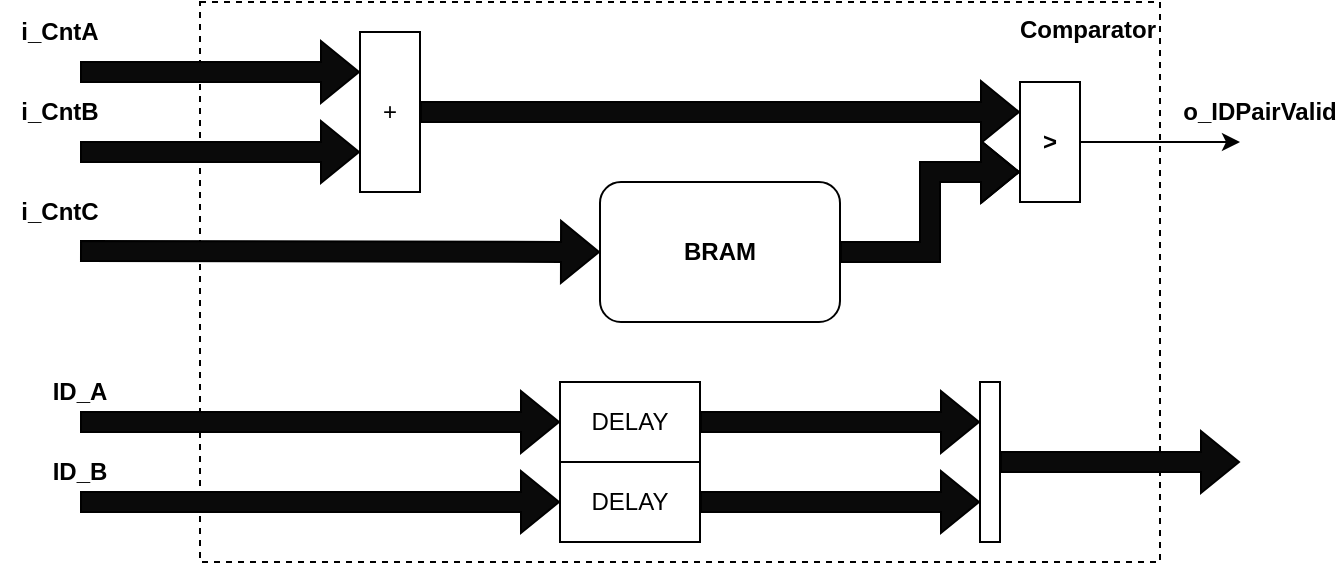 <mxfile version="24.4.13" type="device" pages="2">
  <diagram name="cmp" id="C-ru3QSlHD4g3-aie_iI">
    <mxGraphModel dx="1359" dy="963" grid="1" gridSize="10" guides="1" tooltips="1" connect="1" arrows="1" fold="1" page="1" pageScale="1" pageWidth="850" pageHeight="1100" math="0" shadow="0">
      <root>
        <mxCell id="0" />
        <mxCell id="1" parent="0" />
        <mxCell id="Mh98w-Ku2M0GA1me9Cvf-1" value="&lt;b&gt;Comparator&lt;/b&gt;" style="rounded=0;whiteSpace=wrap;html=1;dashed=1;verticalAlign=top;align=right;" parent="1" vertex="1">
          <mxGeometry x="160" y="480" width="480" height="280" as="geometry" />
        </mxCell>
        <mxCell id="Mh98w-Ku2M0GA1me9Cvf-2" value="+" style="rounded=0;whiteSpace=wrap;html=1;" parent="1" vertex="1">
          <mxGeometry x="240" y="495" width="30" height="80" as="geometry" />
        </mxCell>
        <mxCell id="Mh98w-Ku2M0GA1me9Cvf-4" value="" style="shape=flexArrow;endArrow=classic;html=1;rounded=0;entryX=0;entryY=0.25;entryDx=0;entryDy=0;fillColor=#0A0A0A;" parent="1" target="Mh98w-Ku2M0GA1me9Cvf-2" edge="1">
          <mxGeometry width="50" height="50" relative="1" as="geometry">
            <mxPoint x="100" y="515" as="sourcePoint" />
            <mxPoint x="450" y="510" as="targetPoint" />
          </mxGeometry>
        </mxCell>
        <mxCell id="Mh98w-Ku2M0GA1me9Cvf-5" value="" style="shape=flexArrow;endArrow=classic;html=1;rounded=0;entryX=0;entryY=0.75;entryDx=0;entryDy=0;fillColor=#0A0A0A;" parent="1" edge="1" target="Mh98w-Ku2M0GA1me9Cvf-2">
          <mxGeometry width="50" height="50" relative="1" as="geometry">
            <mxPoint x="100" y="555" as="sourcePoint" />
            <mxPoint x="240" y="530" as="targetPoint" />
          </mxGeometry>
        </mxCell>
        <mxCell id="Mh98w-Ku2M0GA1me9Cvf-6" value="" style="shape=flexArrow;endArrow=classic;html=1;rounded=0;fillColor=#0A0A0A;entryX=0;entryY=0.5;entryDx=0;entryDy=0;" parent="1" target="Mh98w-Ku2M0GA1me9Cvf-13" edge="1">
          <mxGeometry width="50" height="50" relative="1" as="geometry">
            <mxPoint x="100" y="604.5" as="sourcePoint" />
            <mxPoint x="340" y="604.5" as="targetPoint" />
          </mxGeometry>
        </mxCell>
        <mxCell id="Mh98w-Ku2M0GA1me9Cvf-7" value="" style="shape=flexArrow;endArrow=classic;html=1;rounded=0;entryX=0;entryY=0.25;entryDx=0;entryDy=0;fillColor=#0A0A0A;exitX=1;exitY=0.5;exitDx=0;exitDy=0;" parent="1" source="Mh98w-Ku2M0GA1me9Cvf-2" target="qnvm12OApcXYjSJxWe75-1" edge="1">
          <mxGeometry width="50" height="50" relative="1" as="geometry">
            <mxPoint x="110" y="500" as="sourcePoint" />
            <mxPoint x="340" y="510" as="targetPoint" />
          </mxGeometry>
        </mxCell>
        <mxCell id="Mh98w-Ku2M0GA1me9Cvf-9" value="&lt;b&gt;i_CntA&lt;/b&gt;" style="text;html=1;align=center;verticalAlign=middle;whiteSpace=wrap;rounded=0;" parent="1" vertex="1">
          <mxGeometry x="60" y="480" width="60" height="30" as="geometry" />
        </mxCell>
        <mxCell id="Mh98w-Ku2M0GA1me9Cvf-11" value="&lt;b&gt;i_CntB&lt;/b&gt;" style="text;html=1;align=center;verticalAlign=middle;whiteSpace=wrap;rounded=0;" parent="1" vertex="1">
          <mxGeometry x="60" y="520" width="60" height="30" as="geometry" />
        </mxCell>
        <mxCell id="Mh98w-Ku2M0GA1me9Cvf-12" value="&lt;b&gt;i_CntC&lt;/b&gt;" style="text;html=1;align=center;verticalAlign=middle;whiteSpace=wrap;rounded=0;" parent="1" vertex="1">
          <mxGeometry x="60" y="570" width="60" height="30" as="geometry" />
        </mxCell>
        <mxCell id="Mh98w-Ku2M0GA1me9Cvf-13" value="&lt;b&gt;BRAM&lt;/b&gt;" style="rounded=1;whiteSpace=wrap;html=1;" parent="1" vertex="1">
          <mxGeometry x="360" y="570" width="120" height="70" as="geometry" />
        </mxCell>
        <mxCell id="Mh98w-Ku2M0GA1me9Cvf-15" value="" style="shape=flexArrow;endArrow=classic;html=1;rounded=0;fillColor=#0A0A0A;entryX=0;entryY=0.5;entryDx=0;entryDy=0;" parent="1" edge="1" target="Mh98w-Ku2M0GA1me9Cvf-19">
          <mxGeometry width="50" height="50" relative="1" as="geometry">
            <mxPoint x="100" y="690" as="sourcePoint" />
            <mxPoint x="340" y="690" as="targetPoint" />
          </mxGeometry>
        </mxCell>
        <mxCell id="Mh98w-Ku2M0GA1me9Cvf-16" value="" style="shape=flexArrow;endArrow=classic;html=1;rounded=0;fillColor=#0A0A0A;entryX=0;entryY=0.5;entryDx=0;entryDy=0;" parent="1" edge="1" target="Mh98w-Ku2M0GA1me9Cvf-20">
          <mxGeometry width="50" height="50" relative="1" as="geometry">
            <mxPoint x="100" y="730" as="sourcePoint" />
            <mxPoint x="340" y="730" as="targetPoint" />
          </mxGeometry>
        </mxCell>
        <mxCell id="Mh98w-Ku2M0GA1me9Cvf-17" value="&lt;b&gt;ID_A&lt;/b&gt;" style="text;html=1;align=center;verticalAlign=middle;whiteSpace=wrap;rounded=0;" parent="1" vertex="1">
          <mxGeometry x="70" y="660" width="60" height="30" as="geometry" />
        </mxCell>
        <mxCell id="Mh98w-Ku2M0GA1me9Cvf-18" value="&lt;b&gt;ID_B&lt;/b&gt;" style="text;html=1;align=center;verticalAlign=middle;whiteSpace=wrap;rounded=0;" parent="1" vertex="1">
          <mxGeometry x="70" y="700" width="60" height="30" as="geometry" />
        </mxCell>
        <mxCell id="Mh98w-Ku2M0GA1me9Cvf-19" value="DELAY" style="rounded=0;whiteSpace=wrap;html=1;" parent="1" vertex="1">
          <mxGeometry x="340" y="670" width="70" height="40" as="geometry" />
        </mxCell>
        <mxCell id="Mh98w-Ku2M0GA1me9Cvf-20" value="DELAY" style="rounded=0;whiteSpace=wrap;html=1;" parent="1" vertex="1">
          <mxGeometry x="340" y="710" width="70" height="40" as="geometry" />
        </mxCell>
        <mxCell id="Mh98w-Ku2M0GA1me9Cvf-21" value="" style="shape=flexArrow;endArrow=classic;html=1;rounded=0;fillColor=#0A0A0A;exitX=1;exitY=0.5;exitDx=0;exitDy=0;" parent="1" edge="1" source="Mh98w-Ku2M0GA1me9Cvf-19">
          <mxGeometry width="50" height="50" relative="1" as="geometry">
            <mxPoint x="425" y="690" as="sourcePoint" />
            <mxPoint x="550" y="690" as="targetPoint" />
          </mxGeometry>
        </mxCell>
        <mxCell id="Mh98w-Ku2M0GA1me9Cvf-22" value="" style="shape=flexArrow;endArrow=classic;html=1;rounded=0;fillColor=#0A0A0A;exitX=1;exitY=0.5;exitDx=0;exitDy=0;" parent="1" edge="1" source="Mh98w-Ku2M0GA1me9Cvf-20">
          <mxGeometry width="50" height="50" relative="1" as="geometry">
            <mxPoint x="430" y="729.5" as="sourcePoint" />
            <mxPoint x="550" y="730" as="targetPoint" />
          </mxGeometry>
        </mxCell>
        <mxCell id="Mh98w-Ku2M0GA1me9Cvf-23" value="&lt;b&gt;o_IDPairValid&lt;/b&gt;" style="text;html=1;align=center;verticalAlign=middle;whiteSpace=wrap;rounded=0;" parent="1" vertex="1">
          <mxGeometry x="660" y="520" width="60" height="30" as="geometry" />
        </mxCell>
        <mxCell id="qnvm12OApcXYjSJxWe75-1" value="&amp;gt;" style="rounded=0;whiteSpace=wrap;html=1;fontStyle=1" vertex="1" parent="1">
          <mxGeometry x="570" y="520" width="30" height="60" as="geometry" />
        </mxCell>
        <mxCell id="qnvm12OApcXYjSJxWe75-2" value="" style="endArrow=classic;html=1;rounded=0;exitX=1;exitY=0.5;exitDx=0;exitDy=0;" edge="1" parent="1" source="qnvm12OApcXYjSJxWe75-1">
          <mxGeometry width="50" height="50" relative="1" as="geometry">
            <mxPoint x="400" y="590" as="sourcePoint" />
            <mxPoint x="680" y="550" as="targetPoint" />
          </mxGeometry>
        </mxCell>
        <mxCell id="qnvm12OApcXYjSJxWe75-3" value="" style="shape=flexArrow;endArrow=classic;html=1;rounded=0;fillColor=#0A0A0A;exitX=1;exitY=0.5;exitDx=0;exitDy=0;entryX=0;entryY=0.75;entryDx=0;entryDy=0;edgeStyle=orthogonalEdgeStyle;" edge="1" parent="1" source="Mh98w-Ku2M0GA1me9Cvf-13" target="qnvm12OApcXYjSJxWe75-1">
          <mxGeometry width="50" height="50" relative="1" as="geometry">
            <mxPoint x="420" y="769.71" as="sourcePoint" />
            <mxPoint x="770" y="770" as="targetPoint" />
          </mxGeometry>
        </mxCell>
        <mxCell id="qnvm12OApcXYjSJxWe75-4" value="" style="rounded=0;whiteSpace=wrap;html=1;" vertex="1" parent="1">
          <mxGeometry x="550" y="670" width="10" height="80" as="geometry" />
        </mxCell>
        <mxCell id="qnvm12OApcXYjSJxWe75-5" value="" style="shape=flexArrow;endArrow=classic;html=1;rounded=0;fillColor=#0A0A0A;exitX=1;exitY=0.5;exitDx=0;exitDy=0;" edge="1" parent="1" source="qnvm12OApcXYjSJxWe75-4">
          <mxGeometry width="50" height="50" relative="1" as="geometry">
            <mxPoint x="420" y="740" as="sourcePoint" />
            <mxPoint x="680" y="710" as="targetPoint" />
          </mxGeometry>
        </mxCell>
      </root>
    </mxGraphModel>
  </diagram>
  <diagram id="XBhRVm506TaccE6RvbiH" name="top">
    <mxGraphModel dx="1359" dy="963" grid="1" gridSize="10" guides="1" tooltips="1" connect="1" arrows="1" fold="1" page="1" pageScale="1" pageWidth="850" pageHeight="1100" math="0" shadow="0">
      <root>
        <mxCell id="0" />
        <mxCell id="1" parent="0" />
      </root>
    </mxGraphModel>
  </diagram>
</mxfile>
